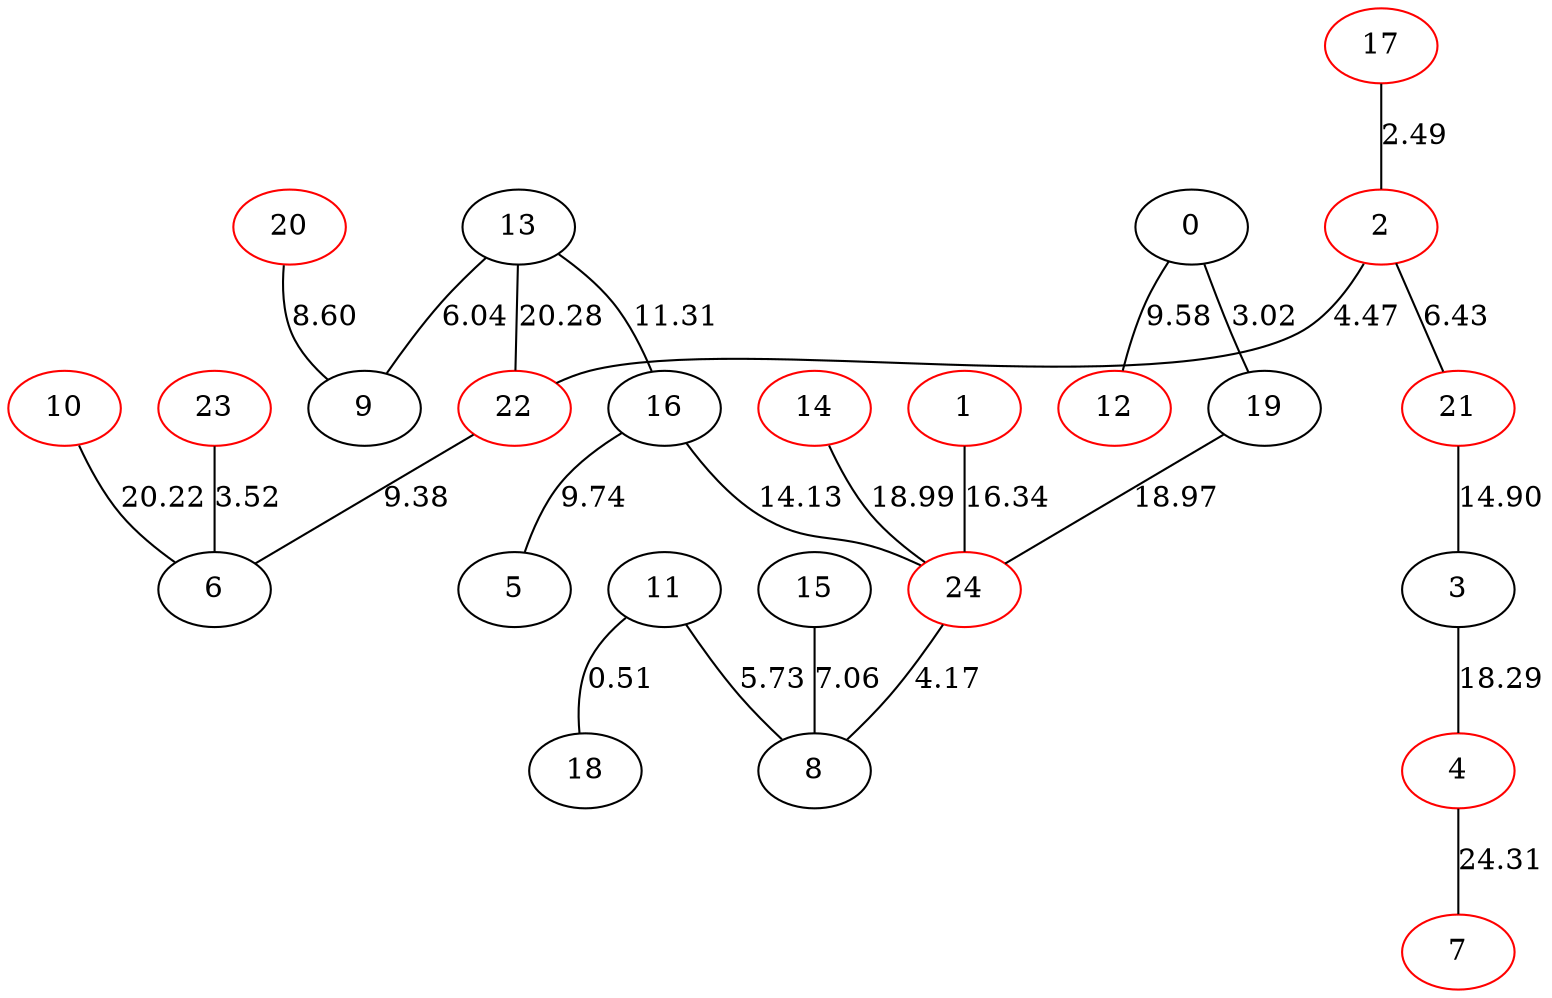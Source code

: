 graph {
22[color=red]
23[color=red]
24[color=red]
10[color=red]
11[color=black]
12[color=red]
13[color=black]
14[color=red]
15[color=black]
16[color=black]
17[color=red]
18[color=black]
19[color=black]
0[color=black]
1[color=red]
2[color=red]
3[color=black]
4[color=red]
5[color=black]
6[color=black]
7[color=red]
8[color=black]
9[color=black]
20[color=red]
21[color=red]
17--2[label=2.49]
0--19[label=3.02]
11--18[label=0.51]
21--3[label=14.90]
13--22[label=20.28]
2--21[label=6.43]
13--16[label=11.31]
2--22[label=4.47]
0--12[label=9.58]
14--24[label=18.99]
20--9[label=8.60]
16--24[label=14.13]
23--6[label=3.52]
24--8[label=4.17]
22--6[label=9.38]
11--8[label=5.73]
1--24[label=16.34]
3--4[label=18.29]
16--5[label=9.74]
4--7[label=24.31]
13--9[label=6.04]
10--6[label=20.22]
15--8[label=7.06]
19--24[label=18.97]
}